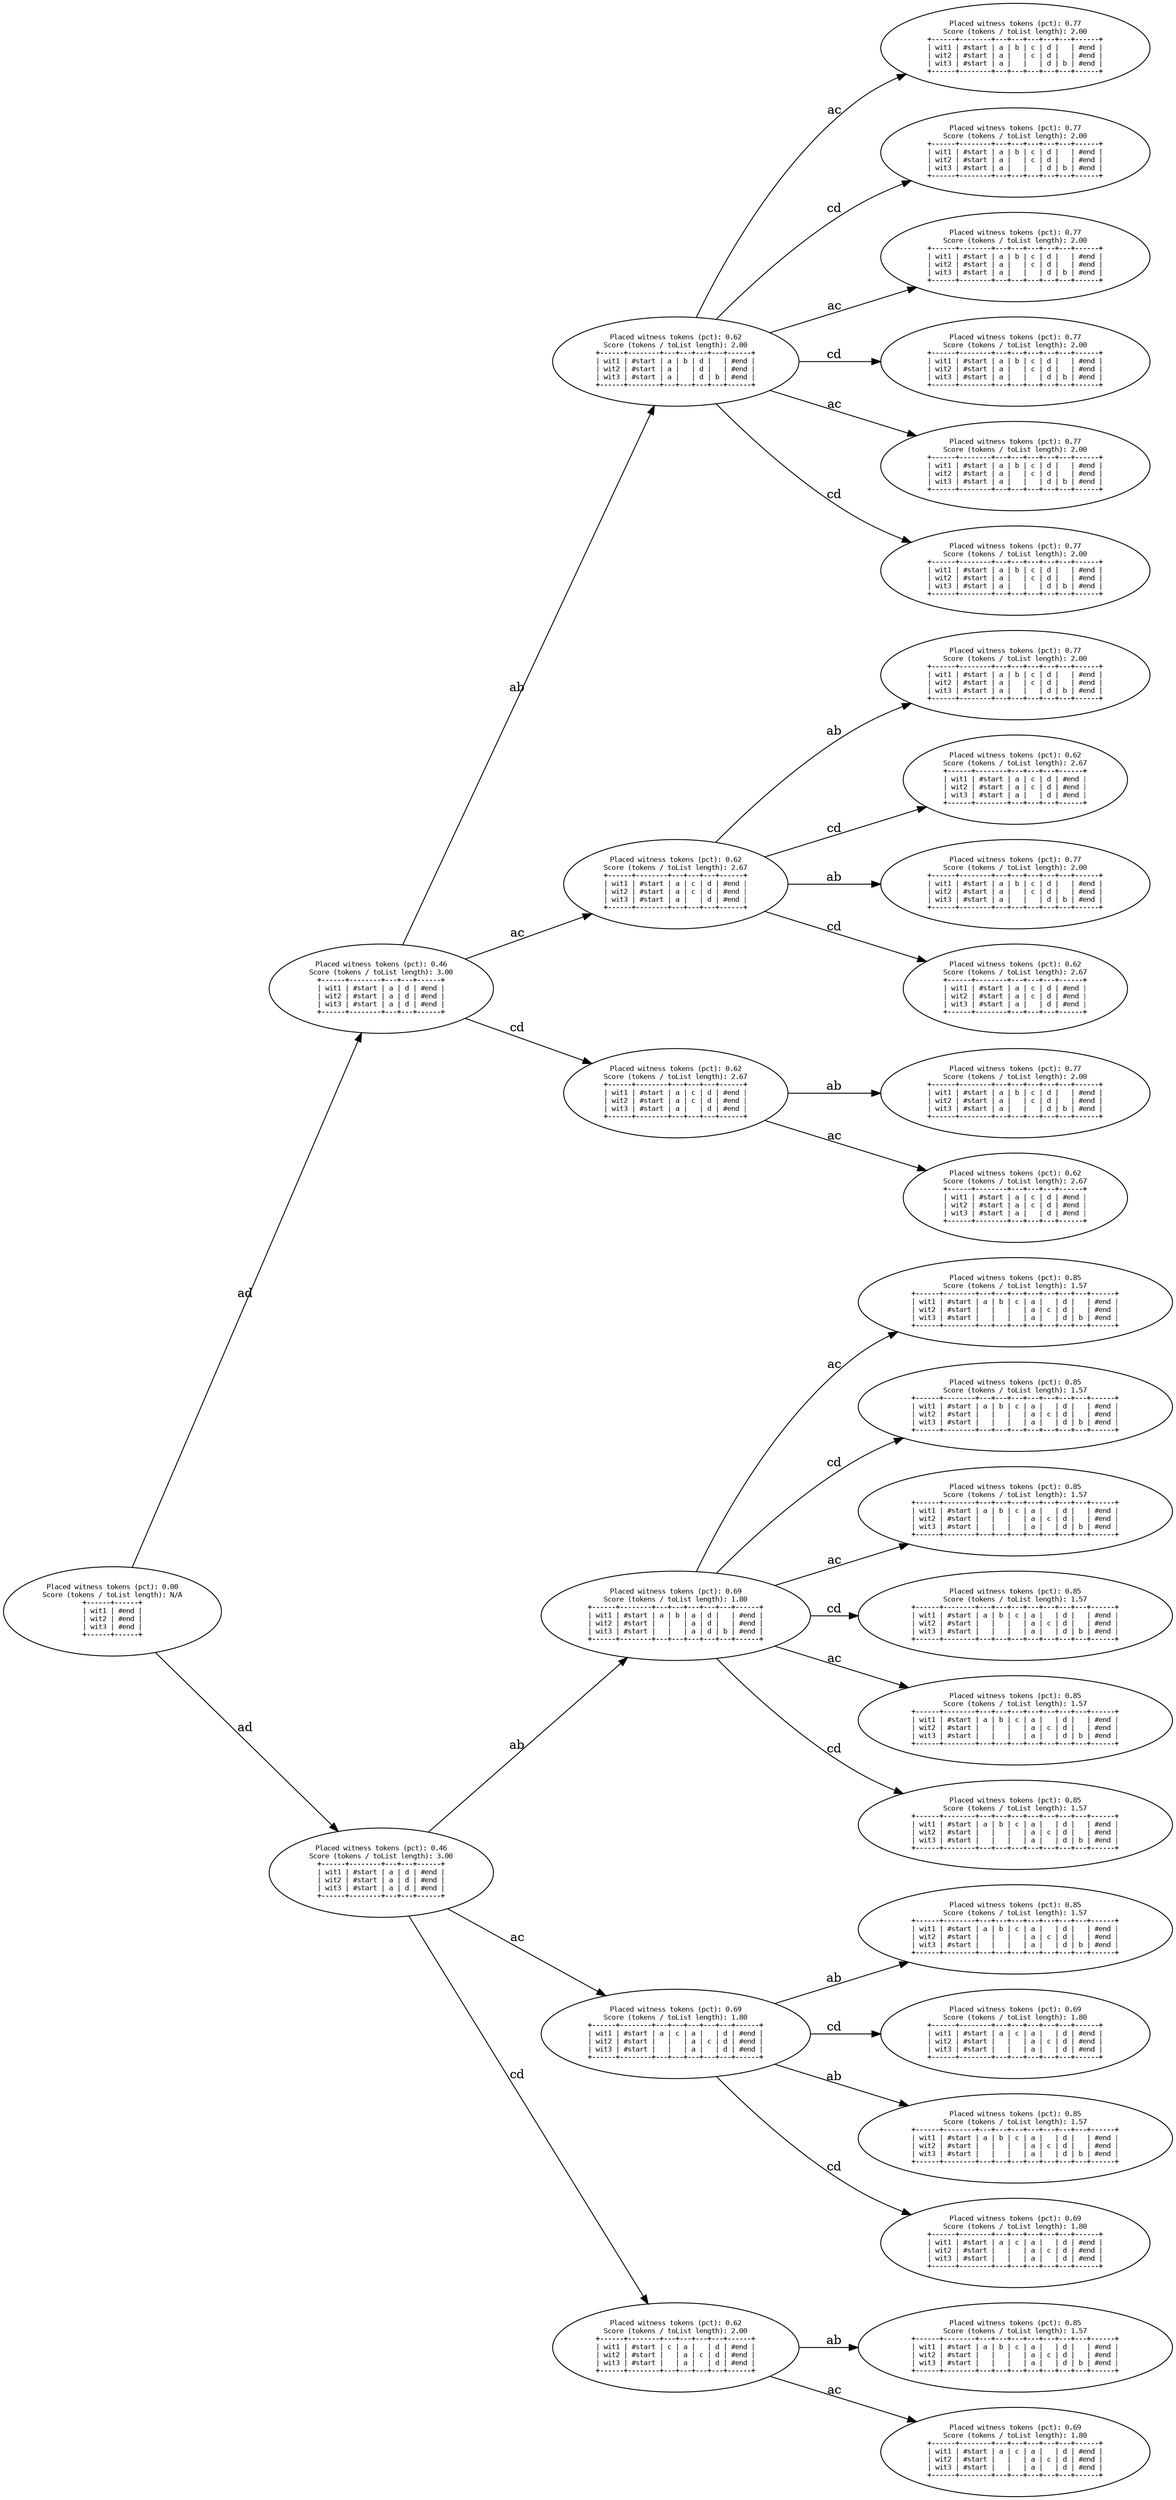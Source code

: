 digraph {
	graph [rankdir=LR]
	node [fontname=Courier fontsize=8]
	1 [label="Placed witness tokens (pct): 0.00
Score (tokens / toList length): N/A
+------+------+
| wit1 | #end |
| wit2 | #end |
| wit3 | #end |
+------+------+" c=1]
	2 [label="Placed witness tokens (pct): 0.46
Score (tokens / toList length): 3.00
+------+--------+---+---+------+
| wit1 | #start | a | d | #end |
| wit2 | #start | a | d | #end |
| wit3 | #start | a | d | #end |
+------+--------+---+---+------+" c=2]
	1 -> 2 [label=ad]
	3 [label="Placed witness tokens (pct): 0.62
Score (tokens / toList length): 2.00
+------+--------+---+---+---+---+------+
| wit1 | #start | a | b | d |   | #end |
| wit2 | #start | a |   | d |   | #end |
| wit3 | #start | a |   | d | b | #end |
+------+--------+---+---+---+---+------+" c=3]
	2 -> 3 [label=ab]
	4 [label="Placed witness tokens (pct): 0.77
Score (tokens / toList length): 2.00
+------+--------+---+---+---+---+---+------+
| wit1 | #start | a | b | c | d |   | #end |
| wit2 | #start | a |   | c | d |   | #end |
| wit3 | #start | a |   |   | d | b | #end |
+------+--------+---+---+---+---+---+------+" c=4]
	3 -> 4 [label=ac]
	5 [label="Placed witness tokens (pct): 0.77
Score (tokens / toList length): 2.00
+------+--------+---+---+---+---+---+------+
| wit1 | #start | a | b | c | d |   | #end |
| wit2 | #start | a |   | c | d |   | #end |
| wit3 | #start | a |   |   | d | b | #end |
+------+--------+---+---+---+---+---+------+" c=5]
	3 -> 5 [label=cd]
	6 [label="Placed witness tokens (pct): 0.77
Score (tokens / toList length): 2.00
+------+--------+---+---+---+---+---+------+
| wit1 | #start | a | b | c | d |   | #end |
| wit2 | #start | a |   | c | d |   | #end |
| wit3 | #start | a |   |   | d | b | #end |
+------+--------+---+---+---+---+---+------+" c=6]
	3 -> 6 [label=ac]
	7 [label="Placed witness tokens (pct): 0.77
Score (tokens / toList length): 2.00
+------+--------+---+---+---+---+---+------+
| wit1 | #start | a | b | c | d |   | #end |
| wit2 | #start | a |   | c | d |   | #end |
| wit3 | #start | a |   |   | d | b | #end |
+------+--------+---+---+---+---+---+------+" c=7]
	3 -> 7 [label=cd]
	8 [label="Placed witness tokens (pct): 0.77
Score (tokens / toList length): 2.00
+------+--------+---+---+---+---+---+------+
| wit1 | #start | a | b | c | d |   | #end |
| wit2 | #start | a |   | c | d |   | #end |
| wit3 | #start | a |   |   | d | b | #end |
+------+--------+---+---+---+---+---+------+" c=8]
	3 -> 8 [label=ac]
	9 [label="Placed witness tokens (pct): 0.77
Score (tokens / toList length): 2.00
+------+--------+---+---+---+---+---+------+
| wit1 | #start | a | b | c | d |   | #end |
| wit2 | #start | a |   | c | d |   | #end |
| wit3 | #start | a |   |   | d | b | #end |
+------+--------+---+---+---+---+---+------+" c=9]
	3 -> 9 [label=cd]
	10 [label="Placed witness tokens (pct): 0.62
Score (tokens / toList length): 2.67
+------+--------+---+---+---+------+
| wit1 | #start | a | c | d | #end |
| wit2 | #start | a | c | d | #end |
| wit3 | #start | a |   | d | #end |
+------+--------+---+---+---+------+" c=10]
	2 -> 10 [label=ac]
	11 [label="Placed witness tokens (pct): 0.77
Score (tokens / toList length): 2.00
+------+--------+---+---+---+---+---+------+
| wit1 | #start | a | b | c | d |   | #end |
| wit2 | #start | a |   | c | d |   | #end |
| wit3 | #start | a |   |   | d | b | #end |
+------+--------+---+---+---+---+---+------+" c=11]
	10 -> 11 [label=ab]
	12 [label="Placed witness tokens (pct): 0.62
Score (tokens / toList length): 2.67
+------+--------+---+---+---+------+
| wit1 | #start | a | c | d | #end |
| wit2 | #start | a | c | d | #end |
| wit3 | #start | a |   | d | #end |
+------+--------+---+---+---+------+" c=12]
	10 -> 12 [label=cd]
	13 [label="Placed witness tokens (pct): 0.77
Score (tokens / toList length): 2.00
+------+--------+---+---+---+---+---+------+
| wit1 | #start | a | b | c | d |   | #end |
| wit2 | #start | a |   | c | d |   | #end |
| wit3 | #start | a |   |   | d | b | #end |
+------+--------+---+---+---+---+---+------+" c=13]
	10 -> 13 [label=ab]
	14 [label="Placed witness tokens (pct): 0.62
Score (tokens / toList length): 2.67
+------+--------+---+---+---+------+
| wit1 | #start | a | c | d | #end |
| wit2 | #start | a | c | d | #end |
| wit3 | #start | a |   | d | #end |
+------+--------+---+---+---+------+" c=14]
	10 -> 14 [label=cd]
	15 [label="Placed witness tokens (pct): 0.62
Score (tokens / toList length): 2.67
+------+--------+---+---+---+------+
| wit1 | #start | a | c | d | #end |
| wit2 | #start | a | c | d | #end |
| wit3 | #start | a |   | d | #end |
+------+--------+---+---+---+------+" c=15]
	2 -> 15 [label=cd]
	16 [label="Placed witness tokens (pct): 0.77
Score (tokens / toList length): 2.00
+------+--------+---+---+---+---+---+------+
| wit1 | #start | a | b | c | d |   | #end |
| wit2 | #start | a |   | c | d |   | #end |
| wit3 | #start | a |   |   | d | b | #end |
+------+--------+---+---+---+---+---+------+" c=16]
	15 -> 16 [label=ab]
	17 [label="Placed witness tokens (pct): 0.62
Score (tokens / toList length): 2.67
+------+--------+---+---+---+------+
| wit1 | #start | a | c | d | #end |
| wit2 | #start | a | c | d | #end |
| wit3 | #start | a |   | d | #end |
+------+--------+---+---+---+------+" c=17]
	15 -> 17 [label=ac]
	18 [label="Placed witness tokens (pct): 0.46
Score (tokens / toList length): 3.00
+------+--------+---+---+------+
| wit1 | #start | a | d | #end |
| wit2 | #start | a | d | #end |
| wit3 | #start | a | d | #end |
+------+--------+---+---+------+" c=18]
	1 -> 18 [label=ad]
	19 [label="Placed witness tokens (pct): 0.69
Score (tokens / toList length): 1.80
+------+--------+---+---+---+---+---+------+
| wit1 | #start | a | b | a | d |   | #end |
| wit2 | #start |   |   | a | d |   | #end |
| wit3 | #start |   |   | a | d | b | #end |
+------+--------+---+---+---+---+---+------+" c=19]
	18 -> 19 [label=ab]
	20 [label="Placed witness tokens (pct): 0.85
Score (tokens / toList length): 1.57
+------+--------+---+---+---+---+---+---+---+------+
| wit1 | #start | a | b | c | a |   | d |   | #end |
| wit2 | #start |   |   |   | a | c | d |   | #end |
| wit3 | #start |   |   |   | a |   | d | b | #end |
+------+--------+---+---+---+---+---+---+---+------+" c=20]
	19 -> 20 [label=ac]
	21 [label="Placed witness tokens (pct): 0.85
Score (tokens / toList length): 1.57
+------+--------+---+---+---+---+---+---+---+------+
| wit1 | #start | a | b | c | a |   | d |   | #end |
| wit2 | #start |   |   |   | a | c | d |   | #end |
| wit3 | #start |   |   |   | a |   | d | b | #end |
+------+--------+---+---+---+---+---+---+---+------+" c=21]
	19 -> 21 [label=cd]
	22 [label="Placed witness tokens (pct): 0.85
Score (tokens / toList length): 1.57
+------+--------+---+---+---+---+---+---+---+------+
| wit1 | #start | a | b | c | a |   | d |   | #end |
| wit2 | #start |   |   |   | a | c | d |   | #end |
| wit3 | #start |   |   |   | a |   | d | b | #end |
+------+--------+---+---+---+---+---+---+---+------+" c=22]
	19 -> 22 [label=ac]
	23 [label="Placed witness tokens (pct): 0.85
Score (tokens / toList length): 1.57
+------+--------+---+---+---+---+---+---+---+------+
| wit1 | #start | a | b | c | a |   | d |   | #end |
| wit2 | #start |   |   |   | a | c | d |   | #end |
| wit3 | #start |   |   |   | a |   | d | b | #end |
+------+--------+---+---+---+---+---+---+---+------+" c=23]
	19 -> 23 [label=cd]
	24 [label="Placed witness tokens (pct): 0.85
Score (tokens / toList length): 1.57
+------+--------+---+---+---+---+---+---+---+------+
| wit1 | #start | a | b | c | a |   | d |   | #end |
| wit2 | #start |   |   |   | a | c | d |   | #end |
| wit3 | #start |   |   |   | a |   | d | b | #end |
+------+--------+---+---+---+---+---+---+---+------+" c=24]
	19 -> 24 [label=ac]
	25 [label="Placed witness tokens (pct): 0.85
Score (tokens / toList length): 1.57
+------+--------+---+---+---+---+---+---+---+------+
| wit1 | #start | a | b | c | a |   | d |   | #end |
| wit2 | #start |   |   |   | a | c | d |   | #end |
| wit3 | #start |   |   |   | a |   | d | b | #end |
+------+--------+---+---+---+---+---+---+---+------+" c=25]
	19 -> 25 [label=cd]
	26 [label="Placed witness tokens (pct): 0.69
Score (tokens / toList length): 1.80
+------+--------+---+---+---+---+---+------+
| wit1 | #start | a | c | a |   | d | #end |
| wit2 | #start |   |   | a | c | d | #end |
| wit3 | #start |   |   | a |   | d | #end |
+------+--------+---+---+---+---+---+------+" c=26]
	18 -> 26 [label=ac]
	27 [label="Placed witness tokens (pct): 0.85
Score (tokens / toList length): 1.57
+------+--------+---+---+---+---+---+---+---+------+
| wit1 | #start | a | b | c | a |   | d |   | #end |
| wit2 | #start |   |   |   | a | c | d |   | #end |
| wit3 | #start |   |   |   | a |   | d | b | #end |
+------+--------+---+---+---+---+---+---+---+------+" c=27]
	26 -> 27 [label=ab]
	28 [label="Placed witness tokens (pct): 0.69
Score (tokens / toList length): 1.80
+------+--------+---+---+---+---+---+------+
| wit1 | #start | a | c | a |   | d | #end |
| wit2 | #start |   |   | a | c | d | #end |
| wit3 | #start |   |   | a |   | d | #end |
+------+--------+---+---+---+---+---+------+" c=28]
	26 -> 28 [label=cd]
	29 [label="Placed witness tokens (pct): 0.85
Score (tokens / toList length): 1.57
+------+--------+---+---+---+---+---+---+---+------+
| wit1 | #start | a | b | c | a |   | d |   | #end |
| wit2 | #start |   |   |   | a | c | d |   | #end |
| wit3 | #start |   |   |   | a |   | d | b | #end |
+------+--------+---+---+---+---+---+---+---+------+" c=29]
	26 -> 29 [label=ab]
	30 [label="Placed witness tokens (pct): 0.69
Score (tokens / toList length): 1.80
+------+--------+---+---+---+---+---+------+
| wit1 | #start | a | c | a |   | d | #end |
| wit2 | #start |   |   | a | c | d | #end |
| wit3 | #start |   |   | a |   | d | #end |
+------+--------+---+---+---+---+---+------+" c=30]
	26 -> 30 [label=cd]
	31 [label="Placed witness tokens (pct): 0.62
Score (tokens / toList length): 2.00
+------+--------+---+---+---+---+------+
| wit1 | #start | c | a |   | d | #end |
| wit2 | #start |   | a | c | d | #end |
| wit3 | #start |   | a |   | d | #end |
+------+--------+---+---+---+---+------+" c=31]
	18 -> 31 [label=cd]
	32 [label="Placed witness tokens (pct): 0.85
Score (tokens / toList length): 1.57
+------+--------+---+---+---+---+---+---+---+------+
| wit1 | #start | a | b | c | a |   | d |   | #end |
| wit2 | #start |   |   |   | a | c | d |   | #end |
| wit3 | #start |   |   |   | a |   | d | b | #end |
+------+--------+---+---+---+---+---+---+---+------+" c=32]
	31 -> 32 [label=ab]
	33 [label="Placed witness tokens (pct): 0.69
Score (tokens / toList length): 1.80
+------+--------+---+---+---+---+---+------+
| wit1 | #start | a | c | a |   | d | #end |
| wit2 | #start |   |   | a | c | d | #end |
| wit3 | #start |   |   | a |   | d | #end |
+------+--------+---+---+---+---+---+------+" c=33]
	31 -> 33 [label=ac]
}
